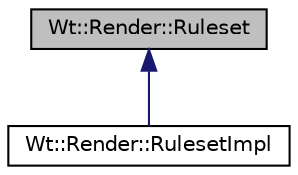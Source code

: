 digraph "Wt::Render::Ruleset"
{
 // LATEX_PDF_SIZE
  edge [fontname="Helvetica",fontsize="10",labelfontname="Helvetica",labelfontsize="10"];
  node [fontname="Helvetica",fontsize="10",shape=record];
  Node1 [label="Wt::Render::Ruleset",height=0.2,width=0.4,color="black", fillcolor="grey75", style="filled", fontcolor="black",tooltip=" "];
  Node1 -> Node2 [dir="back",color="midnightblue",fontsize="10",style="solid",fontname="Helvetica"];
  Node2 [label="Wt::Render::RulesetImpl",height=0.2,width=0.4,color="black", fillcolor="white", style="filled",URL="$classWt_1_1Render_1_1RulesetImpl.html",tooltip=" "];
}
